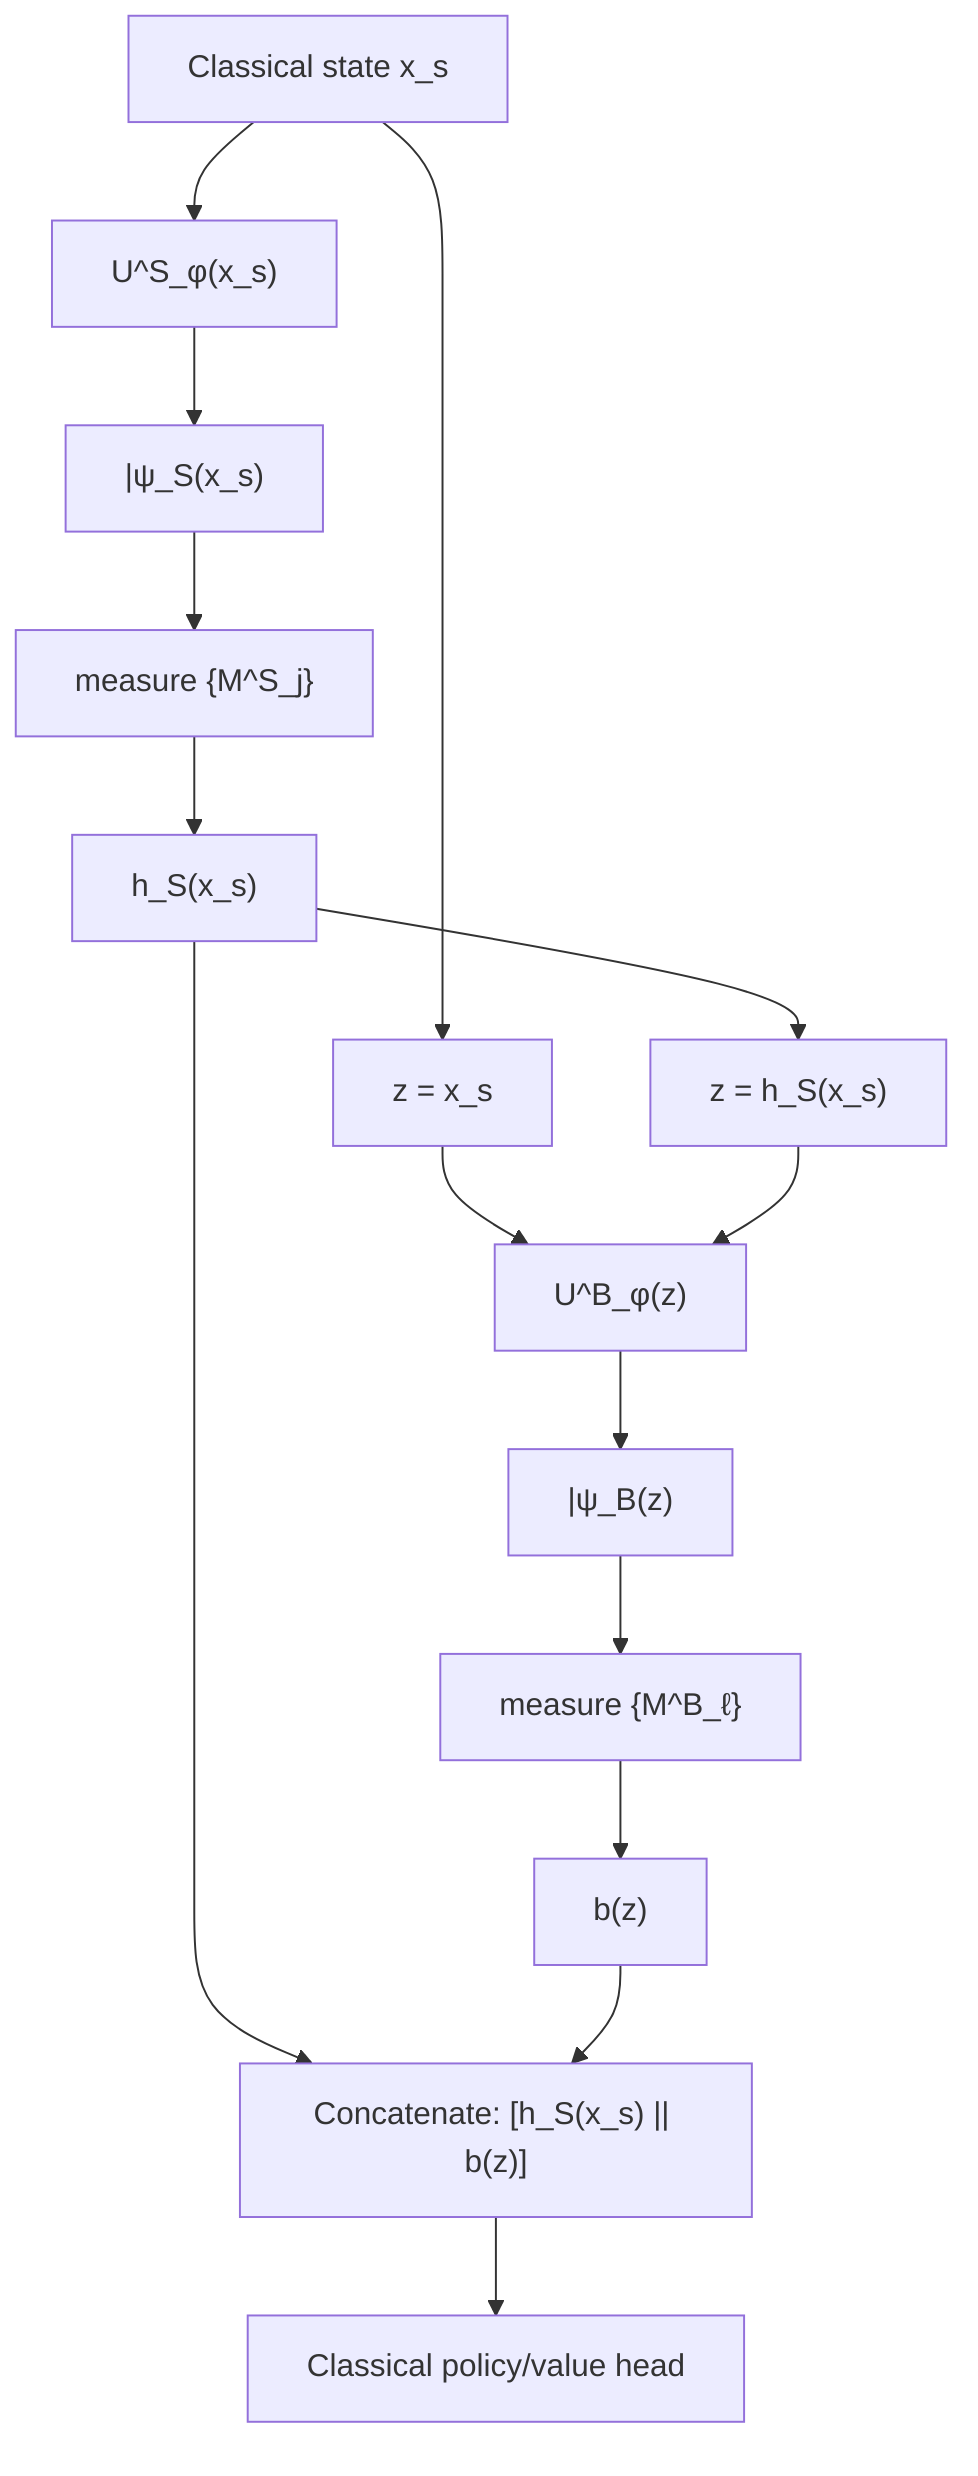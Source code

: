 ﻿graph TB
  xs["Classical state x_s"] --> US["U^S_φ(x_s)"] --> psiS["|ψ_S(x_s)"] --> measS["measure {M^S_j}"] --> hS["h_S(x_s)"]
  xs --> z1["z = x_s"]
  hS --> z2["z = h_S(x_s)"]
  z1 --> UB
  z2 --> UB
  UB["U^B_φ(z)"] --> psiB["|ψ_B(z)"] --> measB["measure {M^B_ℓ}"] --> b["b(z)"]
  hS --> comb
  b --> comb
  comb["Concatenate: [h_S(x_s) || b(z)]"] --> head["Classical policy/value head"]